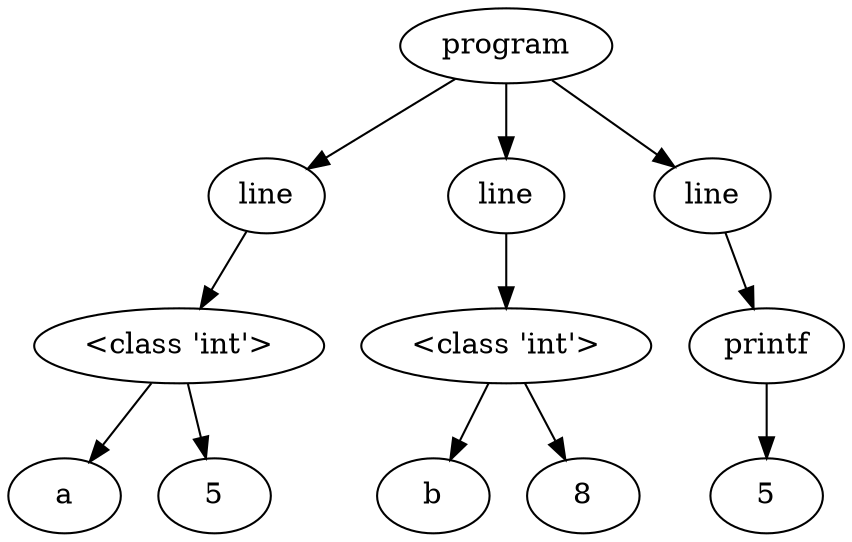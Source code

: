 digraph G { 
"<AST.AST object at 0x01C0C0E8> (0)"[label="program"]
"<AST.AST object at 0x01C0C070> (1)"[label="line"]
"<AST.AST object at 0x01C0C0E8> (0)"->"<AST.AST object at 0x01C0C070> (1)"
"<AST.AST object at 0x01C0C070> (1)"[label="line"]
"<AST.ASTDataType object at 0x01C0C4A8> (2)"[label="<class 'int'>"]
"<AST.AST object at 0x01C0C070> (1)"->"<AST.ASTDataType object at 0x01C0C4A8> (2)"
"<AST.ASTDataType object at 0x01C0C4A8> (2)"[label="<class 'int'>"]
"<AST.ASTVariable object at 0x01C0C2F8> (3)"[label="a"]
"<AST.ASTDataType object at 0x01C0C4A8> (2)"->"<AST.ASTVariable object at 0x01C0C2F8> (3)"
"<AST.AST object at 0x01C0C448> (3)"[label="5"]
"<AST.ASTDataType object at 0x01C0C4A8> (2)"->"<AST.AST object at 0x01C0C448> (3)"
"<AST.AST object at 0x01C0C208> (1)"[label="line"]
"<AST.AST object at 0x01C0C0E8> (0)"->"<AST.AST object at 0x01C0C208> (1)"
"<AST.AST object at 0x01C0C208> (1)"[label="line"]
"<AST.ASTDataType object at 0x01C0C538> (2)"[label="<class 'int'>"]
"<AST.AST object at 0x01C0C208> (1)"->"<AST.ASTDataType object at 0x01C0C538> (2)"
"<AST.ASTDataType object at 0x01C0C538> (2)"[label="<class 'int'>"]
"<AST.ASTVariable object at 0x01C0C4D8> (3)"[label="b"]
"<AST.ASTDataType object at 0x01C0C538> (2)"->"<AST.ASTVariable object at 0x01C0C4D8> (3)"
"<AST.ASTOperator object at 0x01C0C598> (3)"[label="8"]
"<AST.ASTDataType object at 0x01C0C538> (2)"->"<AST.ASTOperator object at 0x01C0C598> (3)"
"<AST.AST object at 0x01C0C4F0> (1)"[label="line"]
"<AST.AST object at 0x01C0C0E8> (0)"->"<AST.AST object at 0x01C0C4F0> (1)"
"<AST.AST object at 0x01C0C4F0> (1)"[label="line"]
"<AST.ASTPrintf object at 0x01C0C3A0> (2)"[label="printf"]
"<AST.AST object at 0x01C0C4F0> (1)"->"<AST.ASTPrintf object at 0x01C0C3A0> (2)"
"<AST.ASTPrintf object at 0x01C0C3A0> (2)"[label="printf"]
"<AST.ASTVariable object at 0x01C0C250> (3)"[label="5"]
"<AST.ASTPrintf object at 0x01C0C3A0> (2)"->"<AST.ASTVariable object at 0x01C0C250> (3)"
}